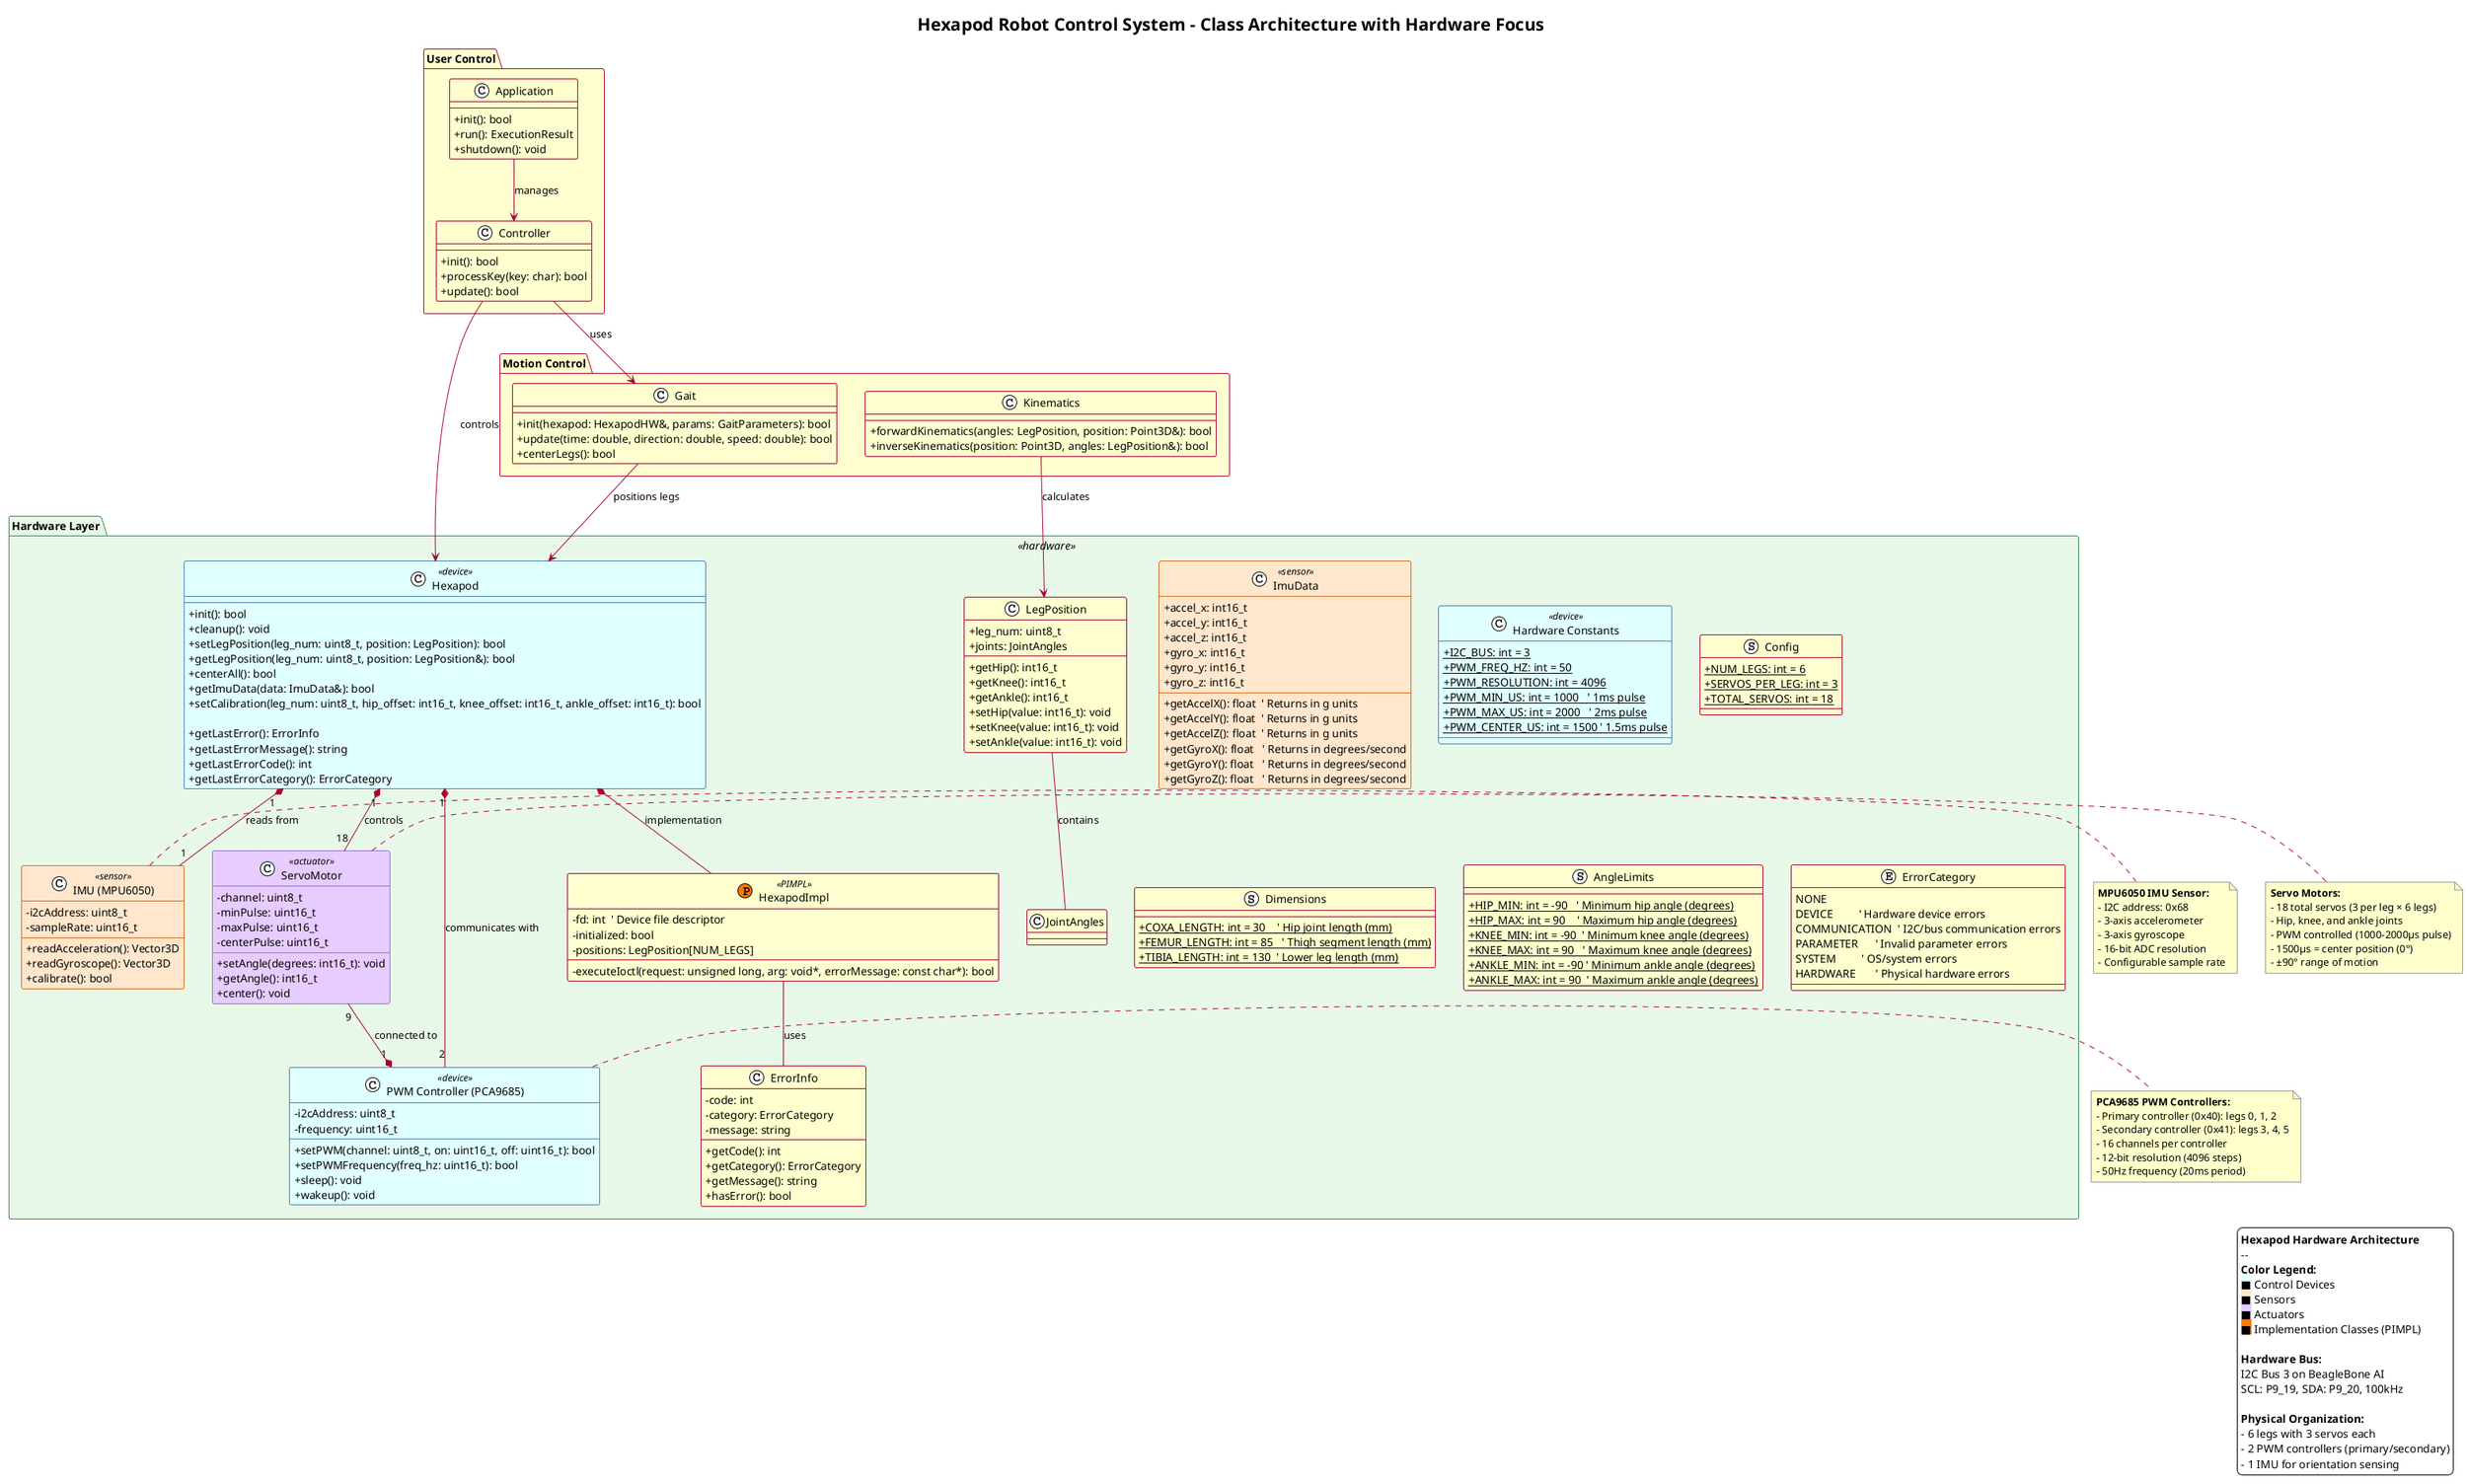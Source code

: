 @startuml Hexapod Class Diagram

' Style and theme settings - enhanced for readability
!theme plain
skinparam {
    classAttributeIconSize 0
    classBackgroundColor #FEFECE
    classBorderColor #A80036
    packageBackgroundColor #FEFECE
    packageBorderColor #A80036
    ArrowColor #A80036
    defaultFontName Arial
    shadowing false
    
    ' Enhanced visual cues for hardware components
    packageBackgroundColor<<hardware>> #E8F8E8
    packageBorderColor<<hardware>> #2E8B57
    classBackgroundColor<<device>> #E0FFFF
    classBorderColor<<device>> #4682B4
    classBackgroundColor<<sensor>> #FFE6CC
    classBorderColor<<sensor>> #D2691E
    classBackgroundColor<<actuator>> #E6CCFF
    classBorderColor<<actuator>> #9370DB
    
    NoteBackgroundColor #FFFFCC
    NoteBorderColor #999999
}

' Title with improved description
title Hexapod Robot Control System - Class Architecture with Hardware Focus

' =============================================================================
' HARDWARE LAYER
' =============================================================================
package "Hardware Layer" <<hardware>> {
    ' Hardware interfaces
    class "Hexapod" as HexapodHW <<device>> {
        ' Core hardware interface methods
        +init(): bool
        +cleanup(): void
        +setLegPosition(leg_num: uint8_t, position: LegPosition): bool
        +getLegPosition(leg_num: uint8_t, position: LegPosition&): bool
        +centerAll(): bool
        +getImuData(data: ImuData&): bool
        +setCalibration(leg_num: uint8_t, hip_offset: int16_t, knee_offset: int16_t, ankle_offset: int16_t): bool
        
        ' Error handling
        +getLastError(): ErrorInfo
        +getLastErrorMessage(): string
        +getLastErrorCode(): int
        +getLastErrorCategory(): ErrorCategory
    }
    
    ' Implementation details (hidden via PIMPL)
    class HexapodImpl << (P,#FF7700) PIMPL >> {
        -fd: int  ' Device file descriptor
        -initialized: bool
        -positions: LegPosition[NUM_LEGS]
        -executeIoctl(request: unsigned long, arg: void*, errorMessage: const char*): bool
    }
    
    ' Physical components represented as classes
    class "ServoMotor" as Servo <<actuator>> {
        -channel: uint8_t
        -minPulse: uint16_t
        -maxPulse: uint16_t
        -centerPulse: uint16_t
        
        +setAngle(degrees: int16_t): void
        +getAngle(): int16_t
        +center(): void
    }
    
    class "IMU (MPU6050)" as IMU <<sensor>> {
        -i2cAddress: uint8_t
        -sampleRate: uint16_t
        
        +readAcceleration(): Vector3D
        +readGyroscope(): Vector3D
        +calibrate(): bool
    }
    
    class "PWM Controller (PCA9685)" as PWMController <<device>> {
        -i2cAddress: uint8_t
        -frequency: uint16_t
        
        +setPWM(channel: uint8_t, on: uint16_t, off: uint16_t): bool
        +setPWMFrequency(freq_hz: uint16_t): bool
        +sleep(): void
        +wakeup(): void
    }
    
    ' Hardware data structures
    class LegPosition {
        +leg_num: uint8_t
        +joints: JointAngles
        
        ' Methods for accessing joint angles
        +getHip(): int16_t
        +getKnee(): int16_t
        +getAnkle(): int16_t
        +setHip(value: int16_t): void
        +setKnee(value: int16_t): void
        +setAnkle(value: int16_t): void
    }
    
    class ImuData <<sensor>> {
        +accel_x: int16_t
        +accel_y: int16_t
        +accel_z: int16_t
        +gyro_x: int16_t
        +gyro_y: int16_t
        +gyro_z: int16_t
        
        ' Conversion methods for raw values
        +getAccelX(): float  ' Returns in g units
        +getAccelY(): float  ' Returns in g units
        +getAccelZ(): float  ' Returns in g units
        +getGyroX(): float   ' Returns in degrees/second
        +getGyroY(): float   ' Returns in degrees/second
        +getGyroZ(): float   ' Returns in degrees/second
    }
    
    ' Hardware constants and configuration
    class "Hardware Constants" as HWConstants <<device>> {
        +{static} I2C_BUS: int = 3
        +{static} PWM_FREQ_HZ: int = 50
        +{static} PWM_RESOLUTION: int = 4096
        +{static} PWM_MIN_US: int = 1000   ' 1ms pulse
        +{static} PWM_MAX_US: int = 2000   ' 2ms pulse
        +{static} PWM_CENTER_US: int = 1500 ' 1.5ms pulse
    }
    
    ' Physical dimensions and limits
    struct Config {
        +{static} NUM_LEGS: int = 6
        +{static} SERVOS_PER_LEG: int = 3
        +{static} TOTAL_SERVOS: int = 18
    }
    
    struct Dimensions {
        +{static} COXA_LENGTH: int = 30    ' Hip joint length (mm)
        +{static} FEMUR_LENGTH: int = 85   ' Thigh segment length (mm)
        +{static} TIBIA_LENGTH: int = 130  ' Lower leg length (mm)
    }
    
    struct AngleLimits {
        +{static} HIP_MIN: int = -90   ' Minimum hip angle (degrees)
        +{static} HIP_MAX: int = 90    ' Maximum hip angle (degrees)
        +{static} KNEE_MIN: int = -90  ' Minimum knee angle (degrees)
        +{static} KNEE_MAX: int = 90   ' Maximum knee angle (degrees)
        +{static} ANKLE_MIN: int = -90 ' Minimum ankle angle (degrees)
        +{static} ANKLE_MAX: int = 90  ' Maximum ankle angle (degrees)
    }
    
    ' Error handling for hardware
    enum ErrorCategory {
        NONE
        DEVICE         ' Hardware device errors
        COMMUNICATION  ' I2C/bus communication errors
        PARAMETER      ' Invalid parameter errors
        SYSTEM         ' OS/system errors
        HARDWARE       ' Physical hardware errors
    }
    
    class ErrorInfo {
        -code: int
        -category: ErrorCategory
        -message: string
        
        +getCode(): int
        +getCategory(): ErrorCategory
        +getMessage(): string
        +hasError(): bool
    }
    
    ' Hardware relationships
    HexapodHW *-- HexapodImpl : implementation
    HexapodHW "1" *-- "18" Servo : controls
    HexapodHW "1" *-- "1" IMU : reads from
    HexapodHW "1" *-- "2" PWMController : communicates with
    
    Servo "9" --* "1" PWMController : connected to
    LegPosition -- JointAngles : contains
    HexapodImpl -- ErrorInfo : uses
}

' =============================================================================
' MOTION CONTROL LAYER (simplified)
' =============================================================================
package "Motion Control" {
    class Gait {
        +init(hexapod: HexapodHW&, params: GaitParameters): bool
        +update(time: double, direction: double, speed: double): bool
        +centerLegs(): bool
    }
    
    class Kinematics {
        +forwardKinematics(angles: LegPosition, position: Point3D&): bool
        +inverseKinematics(position: Point3D, angles: LegPosition&): bool
    }
}

' =============================================================================
' USER CONTROL LAYER (simplified)
' =============================================================================
package "User Control" {
    class Controller {
        +init(): bool
        +processKey(key: char): bool
        +update(): bool
    }
    
    class Application {
        +init(): bool
        +run(): ExecutionResult
        +shutdown(): void
    }
}

' External connections between layers
Controller --> HexapodHW : controls
Controller --> Gait : uses
Gait --> HexapodHW : positions legs
Kinematics --> LegPosition : calculates
Application --> Controller : manages

' Notes explaining hardware components
note right of PWMController
  <b>PCA9685 PWM Controllers:</b>
  - Primary controller (0x40): legs 0, 1, 2
  - Secondary controller (0x41): legs 3, 4, 5
  - 16 channels per controller
  - 12-bit resolution (4096 steps)
  - 50Hz frequency (20ms period)
end note

note right of IMU
  <b>MPU6050 IMU Sensor:</b>
  - I2C address: 0x68
  - 3-axis accelerometer
  - 3-axis gyroscope
  - 16-bit ADC resolution
  - Configurable sample rate
end note

note right of Servo
  <b>Servo Motors:</b>
  - 18 total servos (3 per leg × 6 legs)
  - Hip, knee, and ankle joints
  - PWM controlled (1000-2000μs pulse)
  - 1500μs = center position (0°)
  - ±90° range of motion
end note

' Comprehensive legend for hardware components
legend right
  <b>Hexapod Hardware Architecture</b>
  --
  <b>Color Legend:</b>
  <back:#E0FFFF>■</back> Control Devices
  <back:#FFE6CC>■</back> Sensors
  <back:#E6CCFF>■</back> Actuators
  <back:#FF7700>■</back> Implementation Classes (PIMPL)
  
  <b>Hardware Bus:</b>
  I2C Bus 3 on BeagleBone AI
  SCL: P9_19, SDA: P9_20, 100kHz
  
  <b>Physical Organization:</b>
  - 6 legs with 3 servos each
  - 2 PWM controllers (primary/secondary)
  - 1 IMU for orientation sensing
endlegend

@enduml
